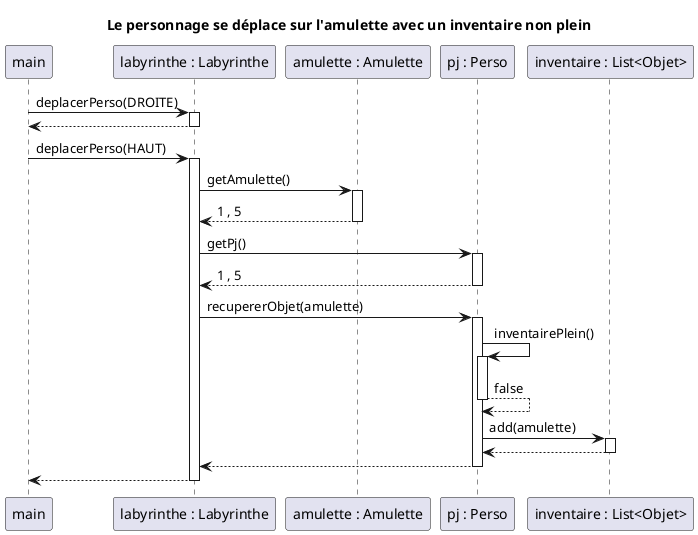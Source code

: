 @startuml
'https://plantuml.com/sequence-diagram

title Le personnage se déplace sur l'amulette avec un inventaire non plein
participant "main" as MAIN
participant "labyrinthe : Labyrinthe" as L
participant "amulette : Amulette" as A
participant "pj : Perso" as P
participant "inventaire : List<Objet>" as I



MAIN -> L : deplacerPerso(DROITE)
activate L
L --> MAIN
deactivate L



MAIN -> L : deplacerPerso(HAUT)
activate L



L -> A : getAmulette()
activate A
A --> L : 1 , 5
deactivate A


L -> P : getPj()
activate P
P --> L: 1 , 5
deactivate P


L ->P : recupererObjet(amulette)
activate P

P -> P : inventairePlein()
activate P

P --> P : false
deactivate P

P -> I : add(amulette)
activate I
I --> P
deactivate I
P --> L
deactivate P


L --> MAIN
deactivate L





@enduml